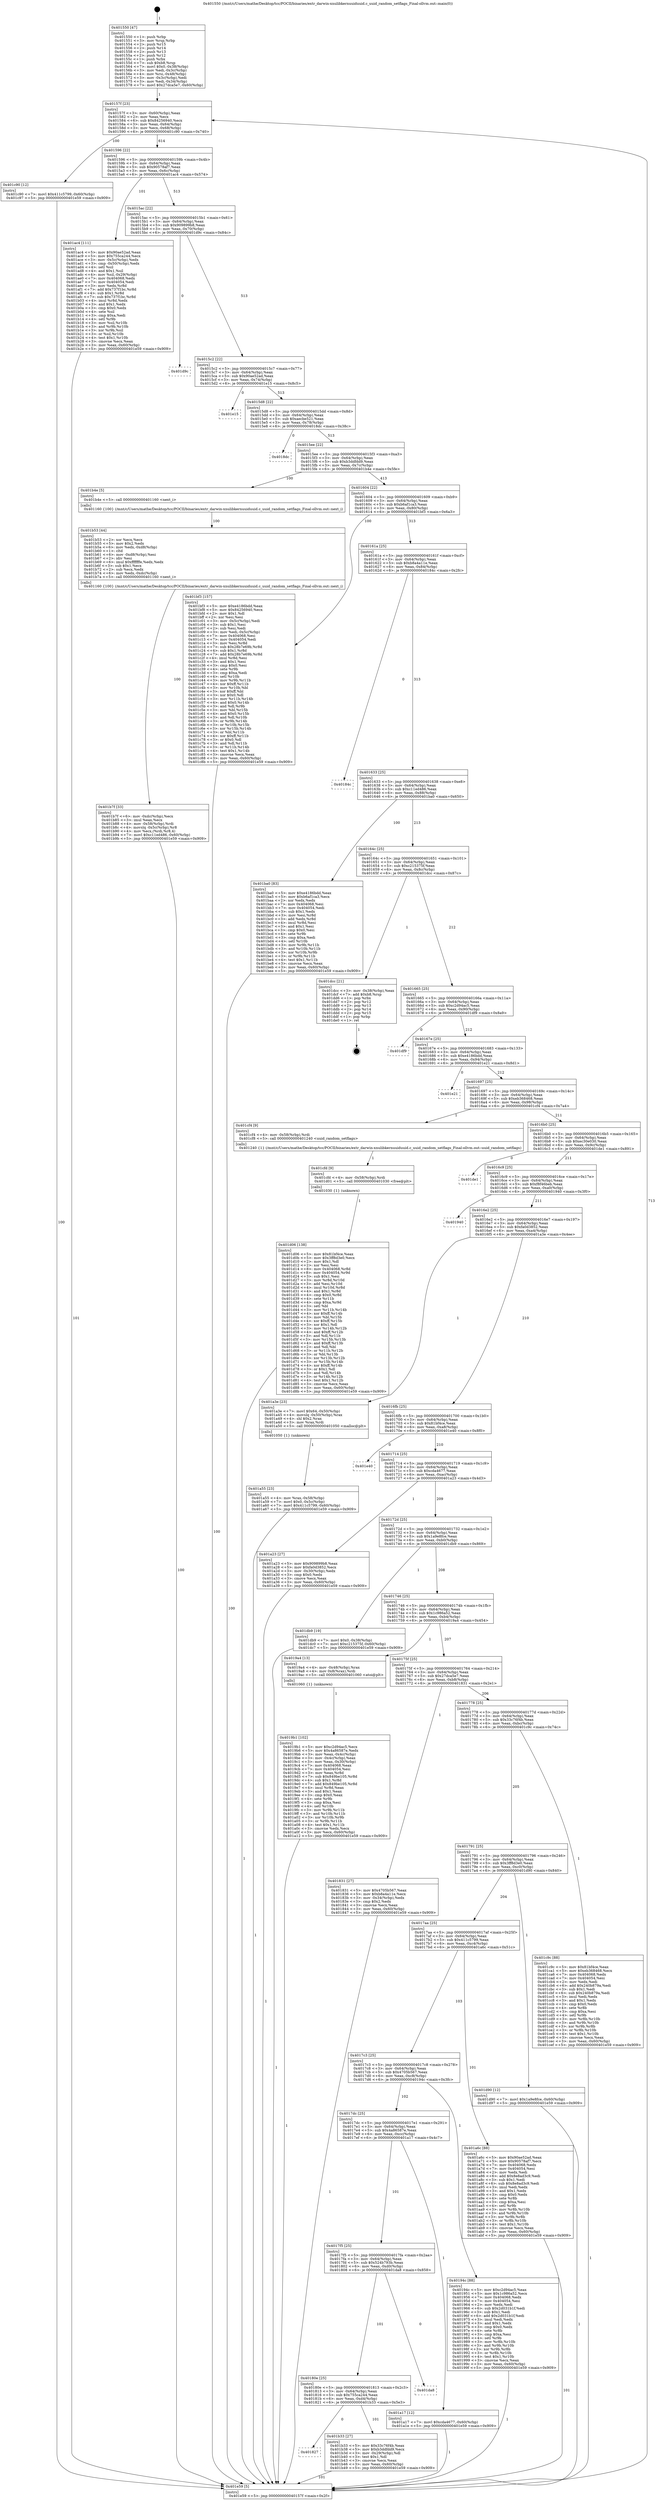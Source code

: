 digraph "0x401550" {
  label = "0x401550 (/mnt/c/Users/mathe/Desktop/tcc/POCII/binaries/extr_darwin-xnulibkernuuiduuid.c_uuid_random_setflags_Final-ollvm.out::main(0))"
  labelloc = "t"
  node[shape=record]

  Entry [label="",width=0.3,height=0.3,shape=circle,fillcolor=black,style=filled]
  "0x40157f" [label="{
     0x40157f [23]\l
     | [instrs]\l
     &nbsp;&nbsp;0x40157f \<+3\>: mov -0x60(%rbp),%eax\l
     &nbsp;&nbsp;0x401582 \<+2\>: mov %eax,%ecx\l
     &nbsp;&nbsp;0x401584 \<+6\>: sub $0x84256940,%ecx\l
     &nbsp;&nbsp;0x40158a \<+3\>: mov %eax,-0x64(%rbp)\l
     &nbsp;&nbsp;0x40158d \<+3\>: mov %ecx,-0x68(%rbp)\l
     &nbsp;&nbsp;0x401590 \<+6\>: je 0000000000401c90 \<main+0x740\>\l
  }"]
  "0x401c90" [label="{
     0x401c90 [12]\l
     | [instrs]\l
     &nbsp;&nbsp;0x401c90 \<+7\>: movl $0x411c5799,-0x60(%rbp)\l
     &nbsp;&nbsp;0x401c97 \<+5\>: jmp 0000000000401e59 \<main+0x909\>\l
  }"]
  "0x401596" [label="{
     0x401596 [22]\l
     | [instrs]\l
     &nbsp;&nbsp;0x401596 \<+5\>: jmp 000000000040159b \<main+0x4b\>\l
     &nbsp;&nbsp;0x40159b \<+3\>: mov -0x64(%rbp),%eax\l
     &nbsp;&nbsp;0x40159e \<+5\>: sub $0x90578af7,%eax\l
     &nbsp;&nbsp;0x4015a3 \<+3\>: mov %eax,-0x6c(%rbp)\l
     &nbsp;&nbsp;0x4015a6 \<+6\>: je 0000000000401ac4 \<main+0x574\>\l
  }"]
  Exit [label="",width=0.3,height=0.3,shape=circle,fillcolor=black,style=filled,peripheries=2]
  "0x401ac4" [label="{
     0x401ac4 [111]\l
     | [instrs]\l
     &nbsp;&nbsp;0x401ac4 \<+5\>: mov $0x90ae52ad,%eax\l
     &nbsp;&nbsp;0x401ac9 \<+5\>: mov $0x755ca244,%ecx\l
     &nbsp;&nbsp;0x401ace \<+3\>: mov -0x5c(%rbp),%edx\l
     &nbsp;&nbsp;0x401ad1 \<+3\>: cmp -0x50(%rbp),%edx\l
     &nbsp;&nbsp;0x401ad4 \<+4\>: setl %sil\l
     &nbsp;&nbsp;0x401ad8 \<+4\>: and $0x1,%sil\l
     &nbsp;&nbsp;0x401adc \<+4\>: mov %sil,-0x29(%rbp)\l
     &nbsp;&nbsp;0x401ae0 \<+7\>: mov 0x404068,%edx\l
     &nbsp;&nbsp;0x401ae7 \<+7\>: mov 0x404054,%edi\l
     &nbsp;&nbsp;0x401aee \<+3\>: mov %edx,%r8d\l
     &nbsp;&nbsp;0x401af1 \<+7\>: add $0x737f1bc,%r8d\l
     &nbsp;&nbsp;0x401af8 \<+4\>: sub $0x1,%r8d\l
     &nbsp;&nbsp;0x401afc \<+7\>: sub $0x737f1bc,%r8d\l
     &nbsp;&nbsp;0x401b03 \<+4\>: imul %r8d,%edx\l
     &nbsp;&nbsp;0x401b07 \<+3\>: and $0x1,%edx\l
     &nbsp;&nbsp;0x401b0a \<+3\>: cmp $0x0,%edx\l
     &nbsp;&nbsp;0x401b0d \<+4\>: sete %sil\l
     &nbsp;&nbsp;0x401b11 \<+3\>: cmp $0xa,%edi\l
     &nbsp;&nbsp;0x401b14 \<+4\>: setl %r9b\l
     &nbsp;&nbsp;0x401b18 \<+3\>: mov %sil,%r10b\l
     &nbsp;&nbsp;0x401b1b \<+3\>: and %r9b,%r10b\l
     &nbsp;&nbsp;0x401b1e \<+3\>: xor %r9b,%sil\l
     &nbsp;&nbsp;0x401b21 \<+3\>: or %sil,%r10b\l
     &nbsp;&nbsp;0x401b24 \<+4\>: test $0x1,%r10b\l
     &nbsp;&nbsp;0x401b28 \<+3\>: cmovne %ecx,%eax\l
     &nbsp;&nbsp;0x401b2b \<+3\>: mov %eax,-0x60(%rbp)\l
     &nbsp;&nbsp;0x401b2e \<+5\>: jmp 0000000000401e59 \<main+0x909\>\l
  }"]
  "0x4015ac" [label="{
     0x4015ac [22]\l
     | [instrs]\l
     &nbsp;&nbsp;0x4015ac \<+5\>: jmp 00000000004015b1 \<main+0x61\>\l
     &nbsp;&nbsp;0x4015b1 \<+3\>: mov -0x64(%rbp),%eax\l
     &nbsp;&nbsp;0x4015b4 \<+5\>: sub $0x909899b8,%eax\l
     &nbsp;&nbsp;0x4015b9 \<+3\>: mov %eax,-0x70(%rbp)\l
     &nbsp;&nbsp;0x4015bc \<+6\>: je 0000000000401d9c \<main+0x84c\>\l
  }"]
  "0x401d06" [label="{
     0x401d06 [138]\l
     | [instrs]\l
     &nbsp;&nbsp;0x401d06 \<+5\>: mov $0x81bf4ce,%eax\l
     &nbsp;&nbsp;0x401d0b \<+5\>: mov $0x3ff8d3e0,%ecx\l
     &nbsp;&nbsp;0x401d10 \<+2\>: mov $0x1,%dl\l
     &nbsp;&nbsp;0x401d12 \<+2\>: xor %esi,%esi\l
     &nbsp;&nbsp;0x401d14 \<+8\>: mov 0x404068,%r8d\l
     &nbsp;&nbsp;0x401d1c \<+8\>: mov 0x404054,%r9d\l
     &nbsp;&nbsp;0x401d24 \<+3\>: sub $0x1,%esi\l
     &nbsp;&nbsp;0x401d27 \<+3\>: mov %r8d,%r10d\l
     &nbsp;&nbsp;0x401d2a \<+3\>: add %esi,%r10d\l
     &nbsp;&nbsp;0x401d2d \<+4\>: imul %r10d,%r8d\l
     &nbsp;&nbsp;0x401d31 \<+4\>: and $0x1,%r8d\l
     &nbsp;&nbsp;0x401d35 \<+4\>: cmp $0x0,%r8d\l
     &nbsp;&nbsp;0x401d39 \<+4\>: sete %r11b\l
     &nbsp;&nbsp;0x401d3d \<+4\>: cmp $0xa,%r9d\l
     &nbsp;&nbsp;0x401d41 \<+3\>: setl %bl\l
     &nbsp;&nbsp;0x401d44 \<+3\>: mov %r11b,%r14b\l
     &nbsp;&nbsp;0x401d47 \<+4\>: xor $0xff,%r14b\l
     &nbsp;&nbsp;0x401d4b \<+3\>: mov %bl,%r15b\l
     &nbsp;&nbsp;0x401d4e \<+4\>: xor $0xff,%r15b\l
     &nbsp;&nbsp;0x401d52 \<+3\>: xor $0x1,%dl\l
     &nbsp;&nbsp;0x401d55 \<+3\>: mov %r14b,%r12b\l
     &nbsp;&nbsp;0x401d58 \<+4\>: and $0xff,%r12b\l
     &nbsp;&nbsp;0x401d5c \<+3\>: and %dl,%r11b\l
     &nbsp;&nbsp;0x401d5f \<+3\>: mov %r15b,%r13b\l
     &nbsp;&nbsp;0x401d62 \<+4\>: and $0xff,%r13b\l
     &nbsp;&nbsp;0x401d66 \<+2\>: and %dl,%bl\l
     &nbsp;&nbsp;0x401d68 \<+3\>: or %r11b,%r12b\l
     &nbsp;&nbsp;0x401d6b \<+3\>: or %bl,%r13b\l
     &nbsp;&nbsp;0x401d6e \<+3\>: xor %r13b,%r12b\l
     &nbsp;&nbsp;0x401d71 \<+3\>: or %r15b,%r14b\l
     &nbsp;&nbsp;0x401d74 \<+4\>: xor $0xff,%r14b\l
     &nbsp;&nbsp;0x401d78 \<+3\>: or $0x1,%dl\l
     &nbsp;&nbsp;0x401d7b \<+3\>: and %dl,%r14b\l
     &nbsp;&nbsp;0x401d7e \<+3\>: or %r14b,%r12b\l
     &nbsp;&nbsp;0x401d81 \<+4\>: test $0x1,%r12b\l
     &nbsp;&nbsp;0x401d85 \<+3\>: cmovne %ecx,%eax\l
     &nbsp;&nbsp;0x401d88 \<+3\>: mov %eax,-0x60(%rbp)\l
     &nbsp;&nbsp;0x401d8b \<+5\>: jmp 0000000000401e59 \<main+0x909\>\l
  }"]
  "0x401d9c" [label="{
     0x401d9c\l
  }", style=dashed]
  "0x4015c2" [label="{
     0x4015c2 [22]\l
     | [instrs]\l
     &nbsp;&nbsp;0x4015c2 \<+5\>: jmp 00000000004015c7 \<main+0x77\>\l
     &nbsp;&nbsp;0x4015c7 \<+3\>: mov -0x64(%rbp),%eax\l
     &nbsp;&nbsp;0x4015ca \<+5\>: sub $0x90ae52ad,%eax\l
     &nbsp;&nbsp;0x4015cf \<+3\>: mov %eax,-0x74(%rbp)\l
     &nbsp;&nbsp;0x4015d2 \<+6\>: je 0000000000401e15 \<main+0x8c5\>\l
  }"]
  "0x401cfd" [label="{
     0x401cfd [9]\l
     | [instrs]\l
     &nbsp;&nbsp;0x401cfd \<+4\>: mov -0x58(%rbp),%rdi\l
     &nbsp;&nbsp;0x401d01 \<+5\>: call 0000000000401030 \<free@plt\>\l
     | [calls]\l
     &nbsp;&nbsp;0x401030 \{1\} (unknown)\l
  }"]
  "0x401e15" [label="{
     0x401e15\l
  }", style=dashed]
  "0x4015d8" [label="{
     0x4015d8 [22]\l
     | [instrs]\l
     &nbsp;&nbsp;0x4015d8 \<+5\>: jmp 00000000004015dd \<main+0x8d\>\l
     &nbsp;&nbsp;0x4015dd \<+3\>: mov -0x64(%rbp),%eax\l
     &nbsp;&nbsp;0x4015e0 \<+5\>: sub $0xaecbe521,%eax\l
     &nbsp;&nbsp;0x4015e5 \<+3\>: mov %eax,-0x78(%rbp)\l
     &nbsp;&nbsp;0x4015e8 \<+6\>: je 00000000004018dc \<main+0x38c\>\l
  }"]
  "0x401b7f" [label="{
     0x401b7f [33]\l
     | [instrs]\l
     &nbsp;&nbsp;0x401b7f \<+6\>: mov -0xdc(%rbp),%ecx\l
     &nbsp;&nbsp;0x401b85 \<+3\>: imul %eax,%ecx\l
     &nbsp;&nbsp;0x401b88 \<+4\>: mov -0x58(%rbp),%rdi\l
     &nbsp;&nbsp;0x401b8c \<+4\>: movslq -0x5c(%rbp),%r8\l
     &nbsp;&nbsp;0x401b90 \<+4\>: mov %ecx,(%rdi,%r8,4)\l
     &nbsp;&nbsp;0x401b94 \<+7\>: movl $0xc11ed486,-0x60(%rbp)\l
     &nbsp;&nbsp;0x401b9b \<+5\>: jmp 0000000000401e59 \<main+0x909\>\l
  }"]
  "0x4018dc" [label="{
     0x4018dc\l
  }", style=dashed]
  "0x4015ee" [label="{
     0x4015ee [22]\l
     | [instrs]\l
     &nbsp;&nbsp;0x4015ee \<+5\>: jmp 00000000004015f3 \<main+0xa3\>\l
     &nbsp;&nbsp;0x4015f3 \<+3\>: mov -0x64(%rbp),%eax\l
     &nbsp;&nbsp;0x4015f6 \<+5\>: sub $0xb3ddfdd9,%eax\l
     &nbsp;&nbsp;0x4015fb \<+3\>: mov %eax,-0x7c(%rbp)\l
     &nbsp;&nbsp;0x4015fe \<+6\>: je 0000000000401b4e \<main+0x5fe\>\l
  }"]
  "0x401b53" [label="{
     0x401b53 [44]\l
     | [instrs]\l
     &nbsp;&nbsp;0x401b53 \<+2\>: xor %ecx,%ecx\l
     &nbsp;&nbsp;0x401b55 \<+5\>: mov $0x2,%edx\l
     &nbsp;&nbsp;0x401b5a \<+6\>: mov %edx,-0xd8(%rbp)\l
     &nbsp;&nbsp;0x401b60 \<+1\>: cltd\l
     &nbsp;&nbsp;0x401b61 \<+6\>: mov -0xd8(%rbp),%esi\l
     &nbsp;&nbsp;0x401b67 \<+2\>: idiv %esi\l
     &nbsp;&nbsp;0x401b69 \<+6\>: imul $0xfffffffe,%edx,%edx\l
     &nbsp;&nbsp;0x401b6f \<+3\>: sub $0x1,%ecx\l
     &nbsp;&nbsp;0x401b72 \<+2\>: sub %ecx,%edx\l
     &nbsp;&nbsp;0x401b74 \<+6\>: mov %edx,-0xdc(%rbp)\l
     &nbsp;&nbsp;0x401b7a \<+5\>: call 0000000000401160 \<next_i\>\l
     | [calls]\l
     &nbsp;&nbsp;0x401160 \{100\} (/mnt/c/Users/mathe/Desktop/tcc/POCII/binaries/extr_darwin-xnulibkernuuiduuid.c_uuid_random_setflags_Final-ollvm.out::next_i)\l
  }"]
  "0x401b4e" [label="{
     0x401b4e [5]\l
     | [instrs]\l
     &nbsp;&nbsp;0x401b4e \<+5\>: call 0000000000401160 \<next_i\>\l
     | [calls]\l
     &nbsp;&nbsp;0x401160 \{100\} (/mnt/c/Users/mathe/Desktop/tcc/POCII/binaries/extr_darwin-xnulibkernuuiduuid.c_uuid_random_setflags_Final-ollvm.out::next_i)\l
  }"]
  "0x401604" [label="{
     0x401604 [22]\l
     | [instrs]\l
     &nbsp;&nbsp;0x401604 \<+5\>: jmp 0000000000401609 \<main+0xb9\>\l
     &nbsp;&nbsp;0x401609 \<+3\>: mov -0x64(%rbp),%eax\l
     &nbsp;&nbsp;0x40160c \<+5\>: sub $0xb6af1ca3,%eax\l
     &nbsp;&nbsp;0x401611 \<+3\>: mov %eax,-0x80(%rbp)\l
     &nbsp;&nbsp;0x401614 \<+6\>: je 0000000000401bf3 \<main+0x6a3\>\l
  }"]
  "0x401827" [label="{
     0x401827\l
  }", style=dashed]
  "0x401bf3" [label="{
     0x401bf3 [157]\l
     | [instrs]\l
     &nbsp;&nbsp;0x401bf3 \<+5\>: mov $0xe4186bdd,%eax\l
     &nbsp;&nbsp;0x401bf8 \<+5\>: mov $0x84256940,%ecx\l
     &nbsp;&nbsp;0x401bfd \<+2\>: mov $0x1,%dl\l
     &nbsp;&nbsp;0x401bff \<+2\>: xor %esi,%esi\l
     &nbsp;&nbsp;0x401c01 \<+3\>: mov -0x5c(%rbp),%edi\l
     &nbsp;&nbsp;0x401c04 \<+3\>: sub $0x1,%esi\l
     &nbsp;&nbsp;0x401c07 \<+2\>: sub %esi,%edi\l
     &nbsp;&nbsp;0x401c09 \<+3\>: mov %edi,-0x5c(%rbp)\l
     &nbsp;&nbsp;0x401c0c \<+7\>: mov 0x404068,%esi\l
     &nbsp;&nbsp;0x401c13 \<+7\>: mov 0x404054,%edi\l
     &nbsp;&nbsp;0x401c1a \<+3\>: mov %esi,%r8d\l
     &nbsp;&nbsp;0x401c1d \<+7\>: sub $0x28b7e69b,%r8d\l
     &nbsp;&nbsp;0x401c24 \<+4\>: sub $0x1,%r8d\l
     &nbsp;&nbsp;0x401c28 \<+7\>: add $0x28b7e69b,%r8d\l
     &nbsp;&nbsp;0x401c2f \<+4\>: imul %r8d,%esi\l
     &nbsp;&nbsp;0x401c33 \<+3\>: and $0x1,%esi\l
     &nbsp;&nbsp;0x401c36 \<+3\>: cmp $0x0,%esi\l
     &nbsp;&nbsp;0x401c39 \<+4\>: sete %r9b\l
     &nbsp;&nbsp;0x401c3d \<+3\>: cmp $0xa,%edi\l
     &nbsp;&nbsp;0x401c40 \<+4\>: setl %r10b\l
     &nbsp;&nbsp;0x401c44 \<+3\>: mov %r9b,%r11b\l
     &nbsp;&nbsp;0x401c47 \<+4\>: xor $0xff,%r11b\l
     &nbsp;&nbsp;0x401c4b \<+3\>: mov %r10b,%bl\l
     &nbsp;&nbsp;0x401c4e \<+3\>: xor $0xff,%bl\l
     &nbsp;&nbsp;0x401c51 \<+3\>: xor $0x0,%dl\l
     &nbsp;&nbsp;0x401c54 \<+3\>: mov %r11b,%r14b\l
     &nbsp;&nbsp;0x401c57 \<+4\>: and $0x0,%r14b\l
     &nbsp;&nbsp;0x401c5b \<+3\>: and %dl,%r9b\l
     &nbsp;&nbsp;0x401c5e \<+3\>: mov %bl,%r15b\l
     &nbsp;&nbsp;0x401c61 \<+4\>: and $0x0,%r15b\l
     &nbsp;&nbsp;0x401c65 \<+3\>: and %dl,%r10b\l
     &nbsp;&nbsp;0x401c68 \<+3\>: or %r9b,%r14b\l
     &nbsp;&nbsp;0x401c6b \<+3\>: or %r10b,%r15b\l
     &nbsp;&nbsp;0x401c6e \<+3\>: xor %r15b,%r14b\l
     &nbsp;&nbsp;0x401c71 \<+3\>: or %bl,%r11b\l
     &nbsp;&nbsp;0x401c74 \<+4\>: xor $0xff,%r11b\l
     &nbsp;&nbsp;0x401c78 \<+3\>: or $0x0,%dl\l
     &nbsp;&nbsp;0x401c7b \<+3\>: and %dl,%r11b\l
     &nbsp;&nbsp;0x401c7e \<+3\>: or %r11b,%r14b\l
     &nbsp;&nbsp;0x401c81 \<+4\>: test $0x1,%r14b\l
     &nbsp;&nbsp;0x401c85 \<+3\>: cmovne %ecx,%eax\l
     &nbsp;&nbsp;0x401c88 \<+3\>: mov %eax,-0x60(%rbp)\l
     &nbsp;&nbsp;0x401c8b \<+5\>: jmp 0000000000401e59 \<main+0x909\>\l
  }"]
  "0x40161a" [label="{
     0x40161a [25]\l
     | [instrs]\l
     &nbsp;&nbsp;0x40161a \<+5\>: jmp 000000000040161f \<main+0xcf\>\l
     &nbsp;&nbsp;0x40161f \<+3\>: mov -0x64(%rbp),%eax\l
     &nbsp;&nbsp;0x401622 \<+5\>: sub $0xb8a4a11e,%eax\l
     &nbsp;&nbsp;0x401627 \<+6\>: mov %eax,-0x84(%rbp)\l
     &nbsp;&nbsp;0x40162d \<+6\>: je 000000000040184c \<main+0x2fc\>\l
  }"]
  "0x401b33" [label="{
     0x401b33 [27]\l
     | [instrs]\l
     &nbsp;&nbsp;0x401b33 \<+5\>: mov $0x33c76f4b,%eax\l
     &nbsp;&nbsp;0x401b38 \<+5\>: mov $0xb3ddfdd9,%ecx\l
     &nbsp;&nbsp;0x401b3d \<+3\>: mov -0x29(%rbp),%dl\l
     &nbsp;&nbsp;0x401b40 \<+3\>: test $0x1,%dl\l
     &nbsp;&nbsp;0x401b43 \<+3\>: cmovne %ecx,%eax\l
     &nbsp;&nbsp;0x401b46 \<+3\>: mov %eax,-0x60(%rbp)\l
     &nbsp;&nbsp;0x401b49 \<+5\>: jmp 0000000000401e59 \<main+0x909\>\l
  }"]
  "0x40184c" [label="{
     0x40184c\l
  }", style=dashed]
  "0x401633" [label="{
     0x401633 [25]\l
     | [instrs]\l
     &nbsp;&nbsp;0x401633 \<+5\>: jmp 0000000000401638 \<main+0xe8\>\l
     &nbsp;&nbsp;0x401638 \<+3\>: mov -0x64(%rbp),%eax\l
     &nbsp;&nbsp;0x40163b \<+5\>: sub $0xc11ed486,%eax\l
     &nbsp;&nbsp;0x401640 \<+6\>: mov %eax,-0x88(%rbp)\l
     &nbsp;&nbsp;0x401646 \<+6\>: je 0000000000401ba0 \<main+0x650\>\l
  }"]
  "0x40180e" [label="{
     0x40180e [25]\l
     | [instrs]\l
     &nbsp;&nbsp;0x40180e \<+5\>: jmp 0000000000401813 \<main+0x2c3\>\l
     &nbsp;&nbsp;0x401813 \<+3\>: mov -0x64(%rbp),%eax\l
     &nbsp;&nbsp;0x401816 \<+5\>: sub $0x755ca244,%eax\l
     &nbsp;&nbsp;0x40181b \<+6\>: mov %eax,-0xd4(%rbp)\l
     &nbsp;&nbsp;0x401821 \<+6\>: je 0000000000401b33 \<main+0x5e3\>\l
  }"]
  "0x401ba0" [label="{
     0x401ba0 [83]\l
     | [instrs]\l
     &nbsp;&nbsp;0x401ba0 \<+5\>: mov $0xe4186bdd,%eax\l
     &nbsp;&nbsp;0x401ba5 \<+5\>: mov $0xb6af1ca3,%ecx\l
     &nbsp;&nbsp;0x401baa \<+2\>: xor %edx,%edx\l
     &nbsp;&nbsp;0x401bac \<+7\>: mov 0x404068,%esi\l
     &nbsp;&nbsp;0x401bb3 \<+7\>: mov 0x404054,%edi\l
     &nbsp;&nbsp;0x401bba \<+3\>: sub $0x1,%edx\l
     &nbsp;&nbsp;0x401bbd \<+3\>: mov %esi,%r8d\l
     &nbsp;&nbsp;0x401bc0 \<+3\>: add %edx,%r8d\l
     &nbsp;&nbsp;0x401bc3 \<+4\>: imul %r8d,%esi\l
     &nbsp;&nbsp;0x401bc7 \<+3\>: and $0x1,%esi\l
     &nbsp;&nbsp;0x401bca \<+3\>: cmp $0x0,%esi\l
     &nbsp;&nbsp;0x401bcd \<+4\>: sete %r9b\l
     &nbsp;&nbsp;0x401bd1 \<+3\>: cmp $0xa,%edi\l
     &nbsp;&nbsp;0x401bd4 \<+4\>: setl %r10b\l
     &nbsp;&nbsp;0x401bd8 \<+3\>: mov %r9b,%r11b\l
     &nbsp;&nbsp;0x401bdb \<+3\>: and %r10b,%r11b\l
     &nbsp;&nbsp;0x401bde \<+3\>: xor %r10b,%r9b\l
     &nbsp;&nbsp;0x401be1 \<+3\>: or %r9b,%r11b\l
     &nbsp;&nbsp;0x401be4 \<+4\>: test $0x1,%r11b\l
     &nbsp;&nbsp;0x401be8 \<+3\>: cmovne %ecx,%eax\l
     &nbsp;&nbsp;0x401beb \<+3\>: mov %eax,-0x60(%rbp)\l
     &nbsp;&nbsp;0x401bee \<+5\>: jmp 0000000000401e59 \<main+0x909\>\l
  }"]
  "0x40164c" [label="{
     0x40164c [25]\l
     | [instrs]\l
     &nbsp;&nbsp;0x40164c \<+5\>: jmp 0000000000401651 \<main+0x101\>\l
     &nbsp;&nbsp;0x401651 \<+3\>: mov -0x64(%rbp),%eax\l
     &nbsp;&nbsp;0x401654 \<+5\>: sub $0xc215375f,%eax\l
     &nbsp;&nbsp;0x401659 \<+6\>: mov %eax,-0x8c(%rbp)\l
     &nbsp;&nbsp;0x40165f \<+6\>: je 0000000000401dcc \<main+0x87c\>\l
  }"]
  "0x401da8" [label="{
     0x401da8\l
  }", style=dashed]
  "0x401dcc" [label="{
     0x401dcc [21]\l
     | [instrs]\l
     &nbsp;&nbsp;0x401dcc \<+3\>: mov -0x38(%rbp),%eax\l
     &nbsp;&nbsp;0x401dcf \<+7\>: add $0xb8,%rsp\l
     &nbsp;&nbsp;0x401dd6 \<+1\>: pop %rbx\l
     &nbsp;&nbsp;0x401dd7 \<+2\>: pop %r12\l
     &nbsp;&nbsp;0x401dd9 \<+2\>: pop %r13\l
     &nbsp;&nbsp;0x401ddb \<+2\>: pop %r14\l
     &nbsp;&nbsp;0x401ddd \<+2\>: pop %r15\l
     &nbsp;&nbsp;0x401ddf \<+1\>: pop %rbp\l
     &nbsp;&nbsp;0x401de0 \<+1\>: ret\l
  }"]
  "0x401665" [label="{
     0x401665 [25]\l
     | [instrs]\l
     &nbsp;&nbsp;0x401665 \<+5\>: jmp 000000000040166a \<main+0x11a\>\l
     &nbsp;&nbsp;0x40166a \<+3\>: mov -0x64(%rbp),%eax\l
     &nbsp;&nbsp;0x40166d \<+5\>: sub $0xc2d94ac5,%eax\l
     &nbsp;&nbsp;0x401672 \<+6\>: mov %eax,-0x90(%rbp)\l
     &nbsp;&nbsp;0x401678 \<+6\>: je 0000000000401df9 \<main+0x8a9\>\l
  }"]
  "0x401a55" [label="{
     0x401a55 [23]\l
     | [instrs]\l
     &nbsp;&nbsp;0x401a55 \<+4\>: mov %rax,-0x58(%rbp)\l
     &nbsp;&nbsp;0x401a59 \<+7\>: movl $0x0,-0x5c(%rbp)\l
     &nbsp;&nbsp;0x401a60 \<+7\>: movl $0x411c5799,-0x60(%rbp)\l
     &nbsp;&nbsp;0x401a67 \<+5\>: jmp 0000000000401e59 \<main+0x909\>\l
  }"]
  "0x401df9" [label="{
     0x401df9\l
  }", style=dashed]
  "0x40167e" [label="{
     0x40167e [25]\l
     | [instrs]\l
     &nbsp;&nbsp;0x40167e \<+5\>: jmp 0000000000401683 \<main+0x133\>\l
     &nbsp;&nbsp;0x401683 \<+3\>: mov -0x64(%rbp),%eax\l
     &nbsp;&nbsp;0x401686 \<+5\>: sub $0xe4186bdd,%eax\l
     &nbsp;&nbsp;0x40168b \<+6\>: mov %eax,-0x94(%rbp)\l
     &nbsp;&nbsp;0x401691 \<+6\>: je 0000000000401e21 \<main+0x8d1\>\l
  }"]
  "0x4017f5" [label="{
     0x4017f5 [25]\l
     | [instrs]\l
     &nbsp;&nbsp;0x4017f5 \<+5\>: jmp 00000000004017fa \<main+0x2aa\>\l
     &nbsp;&nbsp;0x4017fa \<+3\>: mov -0x64(%rbp),%eax\l
     &nbsp;&nbsp;0x4017fd \<+5\>: sub $0x524b793b,%eax\l
     &nbsp;&nbsp;0x401802 \<+6\>: mov %eax,-0xd0(%rbp)\l
     &nbsp;&nbsp;0x401808 \<+6\>: je 0000000000401da8 \<main+0x858\>\l
  }"]
  "0x401e21" [label="{
     0x401e21\l
  }", style=dashed]
  "0x401697" [label="{
     0x401697 [25]\l
     | [instrs]\l
     &nbsp;&nbsp;0x401697 \<+5\>: jmp 000000000040169c \<main+0x14c\>\l
     &nbsp;&nbsp;0x40169c \<+3\>: mov -0x64(%rbp),%eax\l
     &nbsp;&nbsp;0x40169f \<+5\>: sub $0xeb368468,%eax\l
     &nbsp;&nbsp;0x4016a4 \<+6\>: mov %eax,-0x98(%rbp)\l
     &nbsp;&nbsp;0x4016aa \<+6\>: je 0000000000401cf4 \<main+0x7a4\>\l
  }"]
  "0x401a17" [label="{
     0x401a17 [12]\l
     | [instrs]\l
     &nbsp;&nbsp;0x401a17 \<+7\>: movl $0xcda4677,-0x60(%rbp)\l
     &nbsp;&nbsp;0x401a1e \<+5\>: jmp 0000000000401e59 \<main+0x909\>\l
  }"]
  "0x401cf4" [label="{
     0x401cf4 [9]\l
     | [instrs]\l
     &nbsp;&nbsp;0x401cf4 \<+4\>: mov -0x58(%rbp),%rdi\l
     &nbsp;&nbsp;0x401cf8 \<+5\>: call 0000000000401240 \<uuid_random_setflags\>\l
     | [calls]\l
     &nbsp;&nbsp;0x401240 \{1\} (/mnt/c/Users/mathe/Desktop/tcc/POCII/binaries/extr_darwin-xnulibkernuuiduuid.c_uuid_random_setflags_Final-ollvm.out::uuid_random_setflags)\l
  }"]
  "0x4016b0" [label="{
     0x4016b0 [25]\l
     | [instrs]\l
     &nbsp;&nbsp;0x4016b0 \<+5\>: jmp 00000000004016b5 \<main+0x165\>\l
     &nbsp;&nbsp;0x4016b5 \<+3\>: mov -0x64(%rbp),%eax\l
     &nbsp;&nbsp;0x4016b8 \<+5\>: sub $0xec30e030,%eax\l
     &nbsp;&nbsp;0x4016bd \<+6\>: mov %eax,-0x9c(%rbp)\l
     &nbsp;&nbsp;0x4016c3 \<+6\>: je 0000000000401de1 \<main+0x891\>\l
  }"]
  "0x4019b1" [label="{
     0x4019b1 [102]\l
     | [instrs]\l
     &nbsp;&nbsp;0x4019b1 \<+5\>: mov $0xc2d94ac5,%ecx\l
     &nbsp;&nbsp;0x4019b6 \<+5\>: mov $0x4a86587e,%edx\l
     &nbsp;&nbsp;0x4019bb \<+3\>: mov %eax,-0x4c(%rbp)\l
     &nbsp;&nbsp;0x4019be \<+3\>: mov -0x4c(%rbp),%eax\l
     &nbsp;&nbsp;0x4019c1 \<+3\>: mov %eax,-0x30(%rbp)\l
     &nbsp;&nbsp;0x4019c4 \<+7\>: mov 0x404068,%eax\l
     &nbsp;&nbsp;0x4019cb \<+7\>: mov 0x404054,%esi\l
     &nbsp;&nbsp;0x4019d2 \<+3\>: mov %eax,%r8d\l
     &nbsp;&nbsp;0x4019d5 \<+7\>: sub $0x849be105,%r8d\l
     &nbsp;&nbsp;0x4019dc \<+4\>: sub $0x1,%r8d\l
     &nbsp;&nbsp;0x4019e0 \<+7\>: add $0x849be105,%r8d\l
     &nbsp;&nbsp;0x4019e7 \<+4\>: imul %r8d,%eax\l
     &nbsp;&nbsp;0x4019eb \<+3\>: and $0x1,%eax\l
     &nbsp;&nbsp;0x4019ee \<+3\>: cmp $0x0,%eax\l
     &nbsp;&nbsp;0x4019f1 \<+4\>: sete %r9b\l
     &nbsp;&nbsp;0x4019f5 \<+3\>: cmp $0xa,%esi\l
     &nbsp;&nbsp;0x4019f8 \<+4\>: setl %r10b\l
     &nbsp;&nbsp;0x4019fc \<+3\>: mov %r9b,%r11b\l
     &nbsp;&nbsp;0x4019ff \<+3\>: and %r10b,%r11b\l
     &nbsp;&nbsp;0x401a02 \<+3\>: xor %r10b,%r9b\l
     &nbsp;&nbsp;0x401a05 \<+3\>: or %r9b,%r11b\l
     &nbsp;&nbsp;0x401a08 \<+4\>: test $0x1,%r11b\l
     &nbsp;&nbsp;0x401a0c \<+3\>: cmovne %edx,%ecx\l
     &nbsp;&nbsp;0x401a0f \<+3\>: mov %ecx,-0x60(%rbp)\l
     &nbsp;&nbsp;0x401a12 \<+5\>: jmp 0000000000401e59 \<main+0x909\>\l
  }"]
  "0x401de1" [label="{
     0x401de1\l
  }", style=dashed]
  "0x4016c9" [label="{
     0x4016c9 [25]\l
     | [instrs]\l
     &nbsp;&nbsp;0x4016c9 \<+5\>: jmp 00000000004016ce \<main+0x17e\>\l
     &nbsp;&nbsp;0x4016ce \<+3\>: mov -0x64(%rbp),%eax\l
     &nbsp;&nbsp;0x4016d1 \<+5\>: sub $0xf8f46beb,%eax\l
     &nbsp;&nbsp;0x4016d6 \<+6\>: mov %eax,-0xa0(%rbp)\l
     &nbsp;&nbsp;0x4016dc \<+6\>: je 0000000000401940 \<main+0x3f0\>\l
  }"]
  "0x4017dc" [label="{
     0x4017dc [25]\l
     | [instrs]\l
     &nbsp;&nbsp;0x4017dc \<+5\>: jmp 00000000004017e1 \<main+0x291\>\l
     &nbsp;&nbsp;0x4017e1 \<+3\>: mov -0x64(%rbp),%eax\l
     &nbsp;&nbsp;0x4017e4 \<+5\>: sub $0x4a86587e,%eax\l
     &nbsp;&nbsp;0x4017e9 \<+6\>: mov %eax,-0xcc(%rbp)\l
     &nbsp;&nbsp;0x4017ef \<+6\>: je 0000000000401a17 \<main+0x4c7\>\l
  }"]
  "0x401940" [label="{
     0x401940\l
  }", style=dashed]
  "0x4016e2" [label="{
     0x4016e2 [25]\l
     | [instrs]\l
     &nbsp;&nbsp;0x4016e2 \<+5\>: jmp 00000000004016e7 \<main+0x197\>\l
     &nbsp;&nbsp;0x4016e7 \<+3\>: mov -0x64(%rbp),%eax\l
     &nbsp;&nbsp;0x4016ea \<+5\>: sub $0xfa0d3852,%eax\l
     &nbsp;&nbsp;0x4016ef \<+6\>: mov %eax,-0xa4(%rbp)\l
     &nbsp;&nbsp;0x4016f5 \<+6\>: je 0000000000401a3e \<main+0x4ee\>\l
  }"]
  "0x40194c" [label="{
     0x40194c [88]\l
     | [instrs]\l
     &nbsp;&nbsp;0x40194c \<+5\>: mov $0xc2d94ac5,%eax\l
     &nbsp;&nbsp;0x401951 \<+5\>: mov $0x1c986a52,%ecx\l
     &nbsp;&nbsp;0x401956 \<+7\>: mov 0x404068,%edx\l
     &nbsp;&nbsp;0x40195d \<+7\>: mov 0x404054,%esi\l
     &nbsp;&nbsp;0x401964 \<+2\>: mov %edx,%edi\l
     &nbsp;&nbsp;0x401966 \<+6\>: sub $0x2d031b1f,%edi\l
     &nbsp;&nbsp;0x40196c \<+3\>: sub $0x1,%edi\l
     &nbsp;&nbsp;0x40196f \<+6\>: add $0x2d031b1f,%edi\l
     &nbsp;&nbsp;0x401975 \<+3\>: imul %edi,%edx\l
     &nbsp;&nbsp;0x401978 \<+3\>: and $0x1,%edx\l
     &nbsp;&nbsp;0x40197b \<+3\>: cmp $0x0,%edx\l
     &nbsp;&nbsp;0x40197e \<+4\>: sete %r8b\l
     &nbsp;&nbsp;0x401982 \<+3\>: cmp $0xa,%esi\l
     &nbsp;&nbsp;0x401985 \<+4\>: setl %r9b\l
     &nbsp;&nbsp;0x401989 \<+3\>: mov %r8b,%r10b\l
     &nbsp;&nbsp;0x40198c \<+3\>: and %r9b,%r10b\l
     &nbsp;&nbsp;0x40198f \<+3\>: xor %r9b,%r8b\l
     &nbsp;&nbsp;0x401992 \<+3\>: or %r8b,%r10b\l
     &nbsp;&nbsp;0x401995 \<+4\>: test $0x1,%r10b\l
     &nbsp;&nbsp;0x401999 \<+3\>: cmovne %ecx,%eax\l
     &nbsp;&nbsp;0x40199c \<+3\>: mov %eax,-0x60(%rbp)\l
     &nbsp;&nbsp;0x40199f \<+5\>: jmp 0000000000401e59 \<main+0x909\>\l
  }"]
  "0x401a3e" [label="{
     0x401a3e [23]\l
     | [instrs]\l
     &nbsp;&nbsp;0x401a3e \<+7\>: movl $0x64,-0x50(%rbp)\l
     &nbsp;&nbsp;0x401a45 \<+4\>: movslq -0x50(%rbp),%rax\l
     &nbsp;&nbsp;0x401a49 \<+4\>: shl $0x2,%rax\l
     &nbsp;&nbsp;0x401a4d \<+3\>: mov %rax,%rdi\l
     &nbsp;&nbsp;0x401a50 \<+5\>: call 0000000000401050 \<malloc@plt\>\l
     | [calls]\l
     &nbsp;&nbsp;0x401050 \{1\} (unknown)\l
  }"]
  "0x4016fb" [label="{
     0x4016fb [25]\l
     | [instrs]\l
     &nbsp;&nbsp;0x4016fb \<+5\>: jmp 0000000000401700 \<main+0x1b0\>\l
     &nbsp;&nbsp;0x401700 \<+3\>: mov -0x64(%rbp),%eax\l
     &nbsp;&nbsp;0x401703 \<+5\>: sub $0x81bf4ce,%eax\l
     &nbsp;&nbsp;0x401708 \<+6\>: mov %eax,-0xa8(%rbp)\l
     &nbsp;&nbsp;0x40170e \<+6\>: je 0000000000401e40 \<main+0x8f0\>\l
  }"]
  "0x4017c3" [label="{
     0x4017c3 [25]\l
     | [instrs]\l
     &nbsp;&nbsp;0x4017c3 \<+5\>: jmp 00000000004017c8 \<main+0x278\>\l
     &nbsp;&nbsp;0x4017c8 \<+3\>: mov -0x64(%rbp),%eax\l
     &nbsp;&nbsp;0x4017cb \<+5\>: sub $0x4705b567,%eax\l
     &nbsp;&nbsp;0x4017d0 \<+6\>: mov %eax,-0xc8(%rbp)\l
     &nbsp;&nbsp;0x4017d6 \<+6\>: je 000000000040194c \<main+0x3fc\>\l
  }"]
  "0x401e40" [label="{
     0x401e40\l
  }", style=dashed]
  "0x401714" [label="{
     0x401714 [25]\l
     | [instrs]\l
     &nbsp;&nbsp;0x401714 \<+5\>: jmp 0000000000401719 \<main+0x1c9\>\l
     &nbsp;&nbsp;0x401719 \<+3\>: mov -0x64(%rbp),%eax\l
     &nbsp;&nbsp;0x40171c \<+5\>: sub $0xcda4677,%eax\l
     &nbsp;&nbsp;0x401721 \<+6\>: mov %eax,-0xac(%rbp)\l
     &nbsp;&nbsp;0x401727 \<+6\>: je 0000000000401a23 \<main+0x4d3\>\l
  }"]
  "0x401a6c" [label="{
     0x401a6c [88]\l
     | [instrs]\l
     &nbsp;&nbsp;0x401a6c \<+5\>: mov $0x90ae52ad,%eax\l
     &nbsp;&nbsp;0x401a71 \<+5\>: mov $0x90578af7,%ecx\l
     &nbsp;&nbsp;0x401a76 \<+7\>: mov 0x404068,%edx\l
     &nbsp;&nbsp;0x401a7d \<+7\>: mov 0x404054,%esi\l
     &nbsp;&nbsp;0x401a84 \<+2\>: mov %edx,%edi\l
     &nbsp;&nbsp;0x401a86 \<+6\>: add $0x8e8ad3c9,%edi\l
     &nbsp;&nbsp;0x401a8c \<+3\>: sub $0x1,%edi\l
     &nbsp;&nbsp;0x401a8f \<+6\>: sub $0x8e8ad3c9,%edi\l
     &nbsp;&nbsp;0x401a95 \<+3\>: imul %edi,%edx\l
     &nbsp;&nbsp;0x401a98 \<+3\>: and $0x1,%edx\l
     &nbsp;&nbsp;0x401a9b \<+3\>: cmp $0x0,%edx\l
     &nbsp;&nbsp;0x401a9e \<+4\>: sete %r8b\l
     &nbsp;&nbsp;0x401aa2 \<+3\>: cmp $0xa,%esi\l
     &nbsp;&nbsp;0x401aa5 \<+4\>: setl %r9b\l
     &nbsp;&nbsp;0x401aa9 \<+3\>: mov %r8b,%r10b\l
     &nbsp;&nbsp;0x401aac \<+3\>: and %r9b,%r10b\l
     &nbsp;&nbsp;0x401aaf \<+3\>: xor %r9b,%r8b\l
     &nbsp;&nbsp;0x401ab2 \<+3\>: or %r8b,%r10b\l
     &nbsp;&nbsp;0x401ab5 \<+4\>: test $0x1,%r10b\l
     &nbsp;&nbsp;0x401ab9 \<+3\>: cmovne %ecx,%eax\l
     &nbsp;&nbsp;0x401abc \<+3\>: mov %eax,-0x60(%rbp)\l
     &nbsp;&nbsp;0x401abf \<+5\>: jmp 0000000000401e59 \<main+0x909\>\l
  }"]
  "0x401a23" [label="{
     0x401a23 [27]\l
     | [instrs]\l
     &nbsp;&nbsp;0x401a23 \<+5\>: mov $0x909899b8,%eax\l
     &nbsp;&nbsp;0x401a28 \<+5\>: mov $0xfa0d3852,%ecx\l
     &nbsp;&nbsp;0x401a2d \<+3\>: mov -0x30(%rbp),%edx\l
     &nbsp;&nbsp;0x401a30 \<+3\>: cmp $0x0,%edx\l
     &nbsp;&nbsp;0x401a33 \<+3\>: cmove %ecx,%eax\l
     &nbsp;&nbsp;0x401a36 \<+3\>: mov %eax,-0x60(%rbp)\l
     &nbsp;&nbsp;0x401a39 \<+5\>: jmp 0000000000401e59 \<main+0x909\>\l
  }"]
  "0x40172d" [label="{
     0x40172d [25]\l
     | [instrs]\l
     &nbsp;&nbsp;0x40172d \<+5\>: jmp 0000000000401732 \<main+0x1e2\>\l
     &nbsp;&nbsp;0x401732 \<+3\>: mov -0x64(%rbp),%eax\l
     &nbsp;&nbsp;0x401735 \<+5\>: sub $0x1a9e8fce,%eax\l
     &nbsp;&nbsp;0x40173a \<+6\>: mov %eax,-0xb0(%rbp)\l
     &nbsp;&nbsp;0x401740 \<+6\>: je 0000000000401db9 \<main+0x869\>\l
  }"]
  "0x4017aa" [label="{
     0x4017aa [25]\l
     | [instrs]\l
     &nbsp;&nbsp;0x4017aa \<+5\>: jmp 00000000004017af \<main+0x25f\>\l
     &nbsp;&nbsp;0x4017af \<+3\>: mov -0x64(%rbp),%eax\l
     &nbsp;&nbsp;0x4017b2 \<+5\>: sub $0x411c5799,%eax\l
     &nbsp;&nbsp;0x4017b7 \<+6\>: mov %eax,-0xc4(%rbp)\l
     &nbsp;&nbsp;0x4017bd \<+6\>: je 0000000000401a6c \<main+0x51c\>\l
  }"]
  "0x401db9" [label="{
     0x401db9 [19]\l
     | [instrs]\l
     &nbsp;&nbsp;0x401db9 \<+7\>: movl $0x0,-0x38(%rbp)\l
     &nbsp;&nbsp;0x401dc0 \<+7\>: movl $0xc215375f,-0x60(%rbp)\l
     &nbsp;&nbsp;0x401dc7 \<+5\>: jmp 0000000000401e59 \<main+0x909\>\l
  }"]
  "0x401746" [label="{
     0x401746 [25]\l
     | [instrs]\l
     &nbsp;&nbsp;0x401746 \<+5\>: jmp 000000000040174b \<main+0x1fb\>\l
     &nbsp;&nbsp;0x40174b \<+3\>: mov -0x64(%rbp),%eax\l
     &nbsp;&nbsp;0x40174e \<+5\>: sub $0x1c986a52,%eax\l
     &nbsp;&nbsp;0x401753 \<+6\>: mov %eax,-0xb4(%rbp)\l
     &nbsp;&nbsp;0x401759 \<+6\>: je 00000000004019a4 \<main+0x454\>\l
  }"]
  "0x401d90" [label="{
     0x401d90 [12]\l
     | [instrs]\l
     &nbsp;&nbsp;0x401d90 \<+7\>: movl $0x1a9e8fce,-0x60(%rbp)\l
     &nbsp;&nbsp;0x401d97 \<+5\>: jmp 0000000000401e59 \<main+0x909\>\l
  }"]
  "0x4019a4" [label="{
     0x4019a4 [13]\l
     | [instrs]\l
     &nbsp;&nbsp;0x4019a4 \<+4\>: mov -0x48(%rbp),%rax\l
     &nbsp;&nbsp;0x4019a8 \<+4\>: mov 0x8(%rax),%rdi\l
     &nbsp;&nbsp;0x4019ac \<+5\>: call 0000000000401060 \<atoi@plt\>\l
     | [calls]\l
     &nbsp;&nbsp;0x401060 \{1\} (unknown)\l
  }"]
  "0x40175f" [label="{
     0x40175f [25]\l
     | [instrs]\l
     &nbsp;&nbsp;0x40175f \<+5\>: jmp 0000000000401764 \<main+0x214\>\l
     &nbsp;&nbsp;0x401764 \<+3\>: mov -0x64(%rbp),%eax\l
     &nbsp;&nbsp;0x401767 \<+5\>: sub $0x27dca5e7,%eax\l
     &nbsp;&nbsp;0x40176c \<+6\>: mov %eax,-0xb8(%rbp)\l
     &nbsp;&nbsp;0x401772 \<+6\>: je 0000000000401831 \<main+0x2e1\>\l
  }"]
  "0x401791" [label="{
     0x401791 [25]\l
     | [instrs]\l
     &nbsp;&nbsp;0x401791 \<+5\>: jmp 0000000000401796 \<main+0x246\>\l
     &nbsp;&nbsp;0x401796 \<+3\>: mov -0x64(%rbp),%eax\l
     &nbsp;&nbsp;0x401799 \<+5\>: sub $0x3ff8d3e0,%eax\l
     &nbsp;&nbsp;0x40179e \<+6\>: mov %eax,-0xc0(%rbp)\l
     &nbsp;&nbsp;0x4017a4 \<+6\>: je 0000000000401d90 \<main+0x840\>\l
  }"]
  "0x401831" [label="{
     0x401831 [27]\l
     | [instrs]\l
     &nbsp;&nbsp;0x401831 \<+5\>: mov $0x4705b567,%eax\l
     &nbsp;&nbsp;0x401836 \<+5\>: mov $0xb8a4a11e,%ecx\l
     &nbsp;&nbsp;0x40183b \<+3\>: mov -0x34(%rbp),%edx\l
     &nbsp;&nbsp;0x40183e \<+3\>: cmp $0x2,%edx\l
     &nbsp;&nbsp;0x401841 \<+3\>: cmovne %ecx,%eax\l
     &nbsp;&nbsp;0x401844 \<+3\>: mov %eax,-0x60(%rbp)\l
     &nbsp;&nbsp;0x401847 \<+5\>: jmp 0000000000401e59 \<main+0x909\>\l
  }"]
  "0x401778" [label="{
     0x401778 [25]\l
     | [instrs]\l
     &nbsp;&nbsp;0x401778 \<+5\>: jmp 000000000040177d \<main+0x22d\>\l
     &nbsp;&nbsp;0x40177d \<+3\>: mov -0x64(%rbp),%eax\l
     &nbsp;&nbsp;0x401780 \<+5\>: sub $0x33c76f4b,%eax\l
     &nbsp;&nbsp;0x401785 \<+6\>: mov %eax,-0xbc(%rbp)\l
     &nbsp;&nbsp;0x40178b \<+6\>: je 0000000000401c9c \<main+0x74c\>\l
  }"]
  "0x401e59" [label="{
     0x401e59 [5]\l
     | [instrs]\l
     &nbsp;&nbsp;0x401e59 \<+5\>: jmp 000000000040157f \<main+0x2f\>\l
  }"]
  "0x401550" [label="{
     0x401550 [47]\l
     | [instrs]\l
     &nbsp;&nbsp;0x401550 \<+1\>: push %rbp\l
     &nbsp;&nbsp;0x401551 \<+3\>: mov %rsp,%rbp\l
     &nbsp;&nbsp;0x401554 \<+2\>: push %r15\l
     &nbsp;&nbsp;0x401556 \<+2\>: push %r14\l
     &nbsp;&nbsp;0x401558 \<+2\>: push %r13\l
     &nbsp;&nbsp;0x40155a \<+2\>: push %r12\l
     &nbsp;&nbsp;0x40155c \<+1\>: push %rbx\l
     &nbsp;&nbsp;0x40155d \<+7\>: sub $0xb8,%rsp\l
     &nbsp;&nbsp;0x401564 \<+7\>: movl $0x0,-0x38(%rbp)\l
     &nbsp;&nbsp;0x40156b \<+3\>: mov %edi,-0x3c(%rbp)\l
     &nbsp;&nbsp;0x40156e \<+4\>: mov %rsi,-0x48(%rbp)\l
     &nbsp;&nbsp;0x401572 \<+3\>: mov -0x3c(%rbp),%edi\l
     &nbsp;&nbsp;0x401575 \<+3\>: mov %edi,-0x34(%rbp)\l
     &nbsp;&nbsp;0x401578 \<+7\>: movl $0x27dca5e7,-0x60(%rbp)\l
  }"]
  "0x401c9c" [label="{
     0x401c9c [88]\l
     | [instrs]\l
     &nbsp;&nbsp;0x401c9c \<+5\>: mov $0x81bf4ce,%eax\l
     &nbsp;&nbsp;0x401ca1 \<+5\>: mov $0xeb368468,%ecx\l
     &nbsp;&nbsp;0x401ca6 \<+7\>: mov 0x404068,%edx\l
     &nbsp;&nbsp;0x401cad \<+7\>: mov 0x404054,%esi\l
     &nbsp;&nbsp;0x401cb4 \<+2\>: mov %edx,%edi\l
     &nbsp;&nbsp;0x401cb6 \<+6\>: add $0x240b879a,%edi\l
     &nbsp;&nbsp;0x401cbc \<+3\>: sub $0x1,%edi\l
     &nbsp;&nbsp;0x401cbf \<+6\>: sub $0x240b879a,%edi\l
     &nbsp;&nbsp;0x401cc5 \<+3\>: imul %edi,%edx\l
     &nbsp;&nbsp;0x401cc8 \<+3\>: and $0x1,%edx\l
     &nbsp;&nbsp;0x401ccb \<+3\>: cmp $0x0,%edx\l
     &nbsp;&nbsp;0x401cce \<+4\>: sete %r8b\l
     &nbsp;&nbsp;0x401cd2 \<+3\>: cmp $0xa,%esi\l
     &nbsp;&nbsp;0x401cd5 \<+4\>: setl %r9b\l
     &nbsp;&nbsp;0x401cd9 \<+3\>: mov %r8b,%r10b\l
     &nbsp;&nbsp;0x401cdc \<+3\>: and %r9b,%r10b\l
     &nbsp;&nbsp;0x401cdf \<+3\>: xor %r9b,%r8b\l
     &nbsp;&nbsp;0x401ce2 \<+3\>: or %r8b,%r10b\l
     &nbsp;&nbsp;0x401ce5 \<+4\>: test $0x1,%r10b\l
     &nbsp;&nbsp;0x401ce9 \<+3\>: cmovne %ecx,%eax\l
     &nbsp;&nbsp;0x401cec \<+3\>: mov %eax,-0x60(%rbp)\l
     &nbsp;&nbsp;0x401cef \<+5\>: jmp 0000000000401e59 \<main+0x909\>\l
  }"]
  Entry -> "0x401550" [label=" 1"]
  "0x40157f" -> "0x401c90" [label=" 100"]
  "0x40157f" -> "0x401596" [label=" 614"]
  "0x401dcc" -> Exit [label=" 1"]
  "0x401596" -> "0x401ac4" [label=" 101"]
  "0x401596" -> "0x4015ac" [label=" 513"]
  "0x401db9" -> "0x401e59" [label=" 1"]
  "0x4015ac" -> "0x401d9c" [label=" 0"]
  "0x4015ac" -> "0x4015c2" [label=" 513"]
  "0x401d90" -> "0x401e59" [label=" 1"]
  "0x4015c2" -> "0x401e15" [label=" 0"]
  "0x4015c2" -> "0x4015d8" [label=" 513"]
  "0x401d06" -> "0x401e59" [label=" 1"]
  "0x4015d8" -> "0x4018dc" [label=" 0"]
  "0x4015d8" -> "0x4015ee" [label=" 513"]
  "0x401cfd" -> "0x401d06" [label=" 1"]
  "0x4015ee" -> "0x401b4e" [label=" 100"]
  "0x4015ee" -> "0x401604" [label=" 413"]
  "0x401cf4" -> "0x401cfd" [label=" 1"]
  "0x401604" -> "0x401bf3" [label=" 100"]
  "0x401604" -> "0x40161a" [label=" 313"]
  "0x401c9c" -> "0x401e59" [label=" 1"]
  "0x40161a" -> "0x40184c" [label=" 0"]
  "0x40161a" -> "0x401633" [label=" 313"]
  "0x401c90" -> "0x401e59" [label=" 100"]
  "0x401633" -> "0x401ba0" [label=" 100"]
  "0x401633" -> "0x40164c" [label=" 213"]
  "0x401ba0" -> "0x401e59" [label=" 100"]
  "0x40164c" -> "0x401dcc" [label=" 1"]
  "0x40164c" -> "0x401665" [label=" 212"]
  "0x401b7f" -> "0x401e59" [label=" 100"]
  "0x401665" -> "0x401df9" [label=" 0"]
  "0x401665" -> "0x40167e" [label=" 212"]
  "0x401b4e" -> "0x401b53" [label=" 100"]
  "0x40167e" -> "0x401e21" [label=" 0"]
  "0x40167e" -> "0x401697" [label=" 212"]
  "0x401b33" -> "0x401e59" [label=" 101"]
  "0x401697" -> "0x401cf4" [label=" 1"]
  "0x401697" -> "0x4016b0" [label=" 211"]
  "0x40180e" -> "0x401827" [label=" 0"]
  "0x4016b0" -> "0x401de1" [label=" 0"]
  "0x4016b0" -> "0x4016c9" [label=" 211"]
  "0x401bf3" -> "0x401e59" [label=" 100"]
  "0x4016c9" -> "0x401940" [label=" 0"]
  "0x4016c9" -> "0x4016e2" [label=" 211"]
  "0x4017f5" -> "0x40180e" [label=" 101"]
  "0x4016e2" -> "0x401a3e" [label=" 1"]
  "0x4016e2" -> "0x4016fb" [label=" 210"]
  "0x4017f5" -> "0x401da8" [label=" 0"]
  "0x4016fb" -> "0x401e40" [label=" 0"]
  "0x4016fb" -> "0x401714" [label=" 210"]
  "0x401ac4" -> "0x401e59" [label=" 101"]
  "0x401714" -> "0x401a23" [label=" 1"]
  "0x401714" -> "0x40172d" [label=" 209"]
  "0x401a6c" -> "0x401e59" [label=" 101"]
  "0x40172d" -> "0x401db9" [label=" 1"]
  "0x40172d" -> "0x401746" [label=" 208"]
  "0x401a3e" -> "0x401a55" [label=" 1"]
  "0x401746" -> "0x4019a4" [label=" 1"]
  "0x401746" -> "0x40175f" [label=" 207"]
  "0x401a23" -> "0x401e59" [label=" 1"]
  "0x40175f" -> "0x401831" [label=" 1"]
  "0x40175f" -> "0x401778" [label=" 206"]
  "0x401831" -> "0x401e59" [label=" 1"]
  "0x401550" -> "0x40157f" [label=" 1"]
  "0x401e59" -> "0x40157f" [label=" 713"]
  "0x4017dc" -> "0x4017f5" [label=" 101"]
  "0x401778" -> "0x401c9c" [label=" 1"]
  "0x401778" -> "0x401791" [label=" 205"]
  "0x401a17" -> "0x401e59" [label=" 1"]
  "0x401791" -> "0x401d90" [label=" 1"]
  "0x401791" -> "0x4017aa" [label=" 204"]
  "0x401a55" -> "0x401e59" [label=" 1"]
  "0x4017aa" -> "0x401a6c" [label=" 101"]
  "0x4017aa" -> "0x4017c3" [label=" 103"]
  "0x401b53" -> "0x401b7f" [label=" 100"]
  "0x4017c3" -> "0x40194c" [label=" 1"]
  "0x4017c3" -> "0x4017dc" [label=" 102"]
  "0x40194c" -> "0x401e59" [label=" 1"]
  "0x4019a4" -> "0x4019b1" [label=" 1"]
  "0x4019b1" -> "0x401e59" [label=" 1"]
  "0x40180e" -> "0x401b33" [label=" 101"]
  "0x4017dc" -> "0x401a17" [label=" 1"]
}
